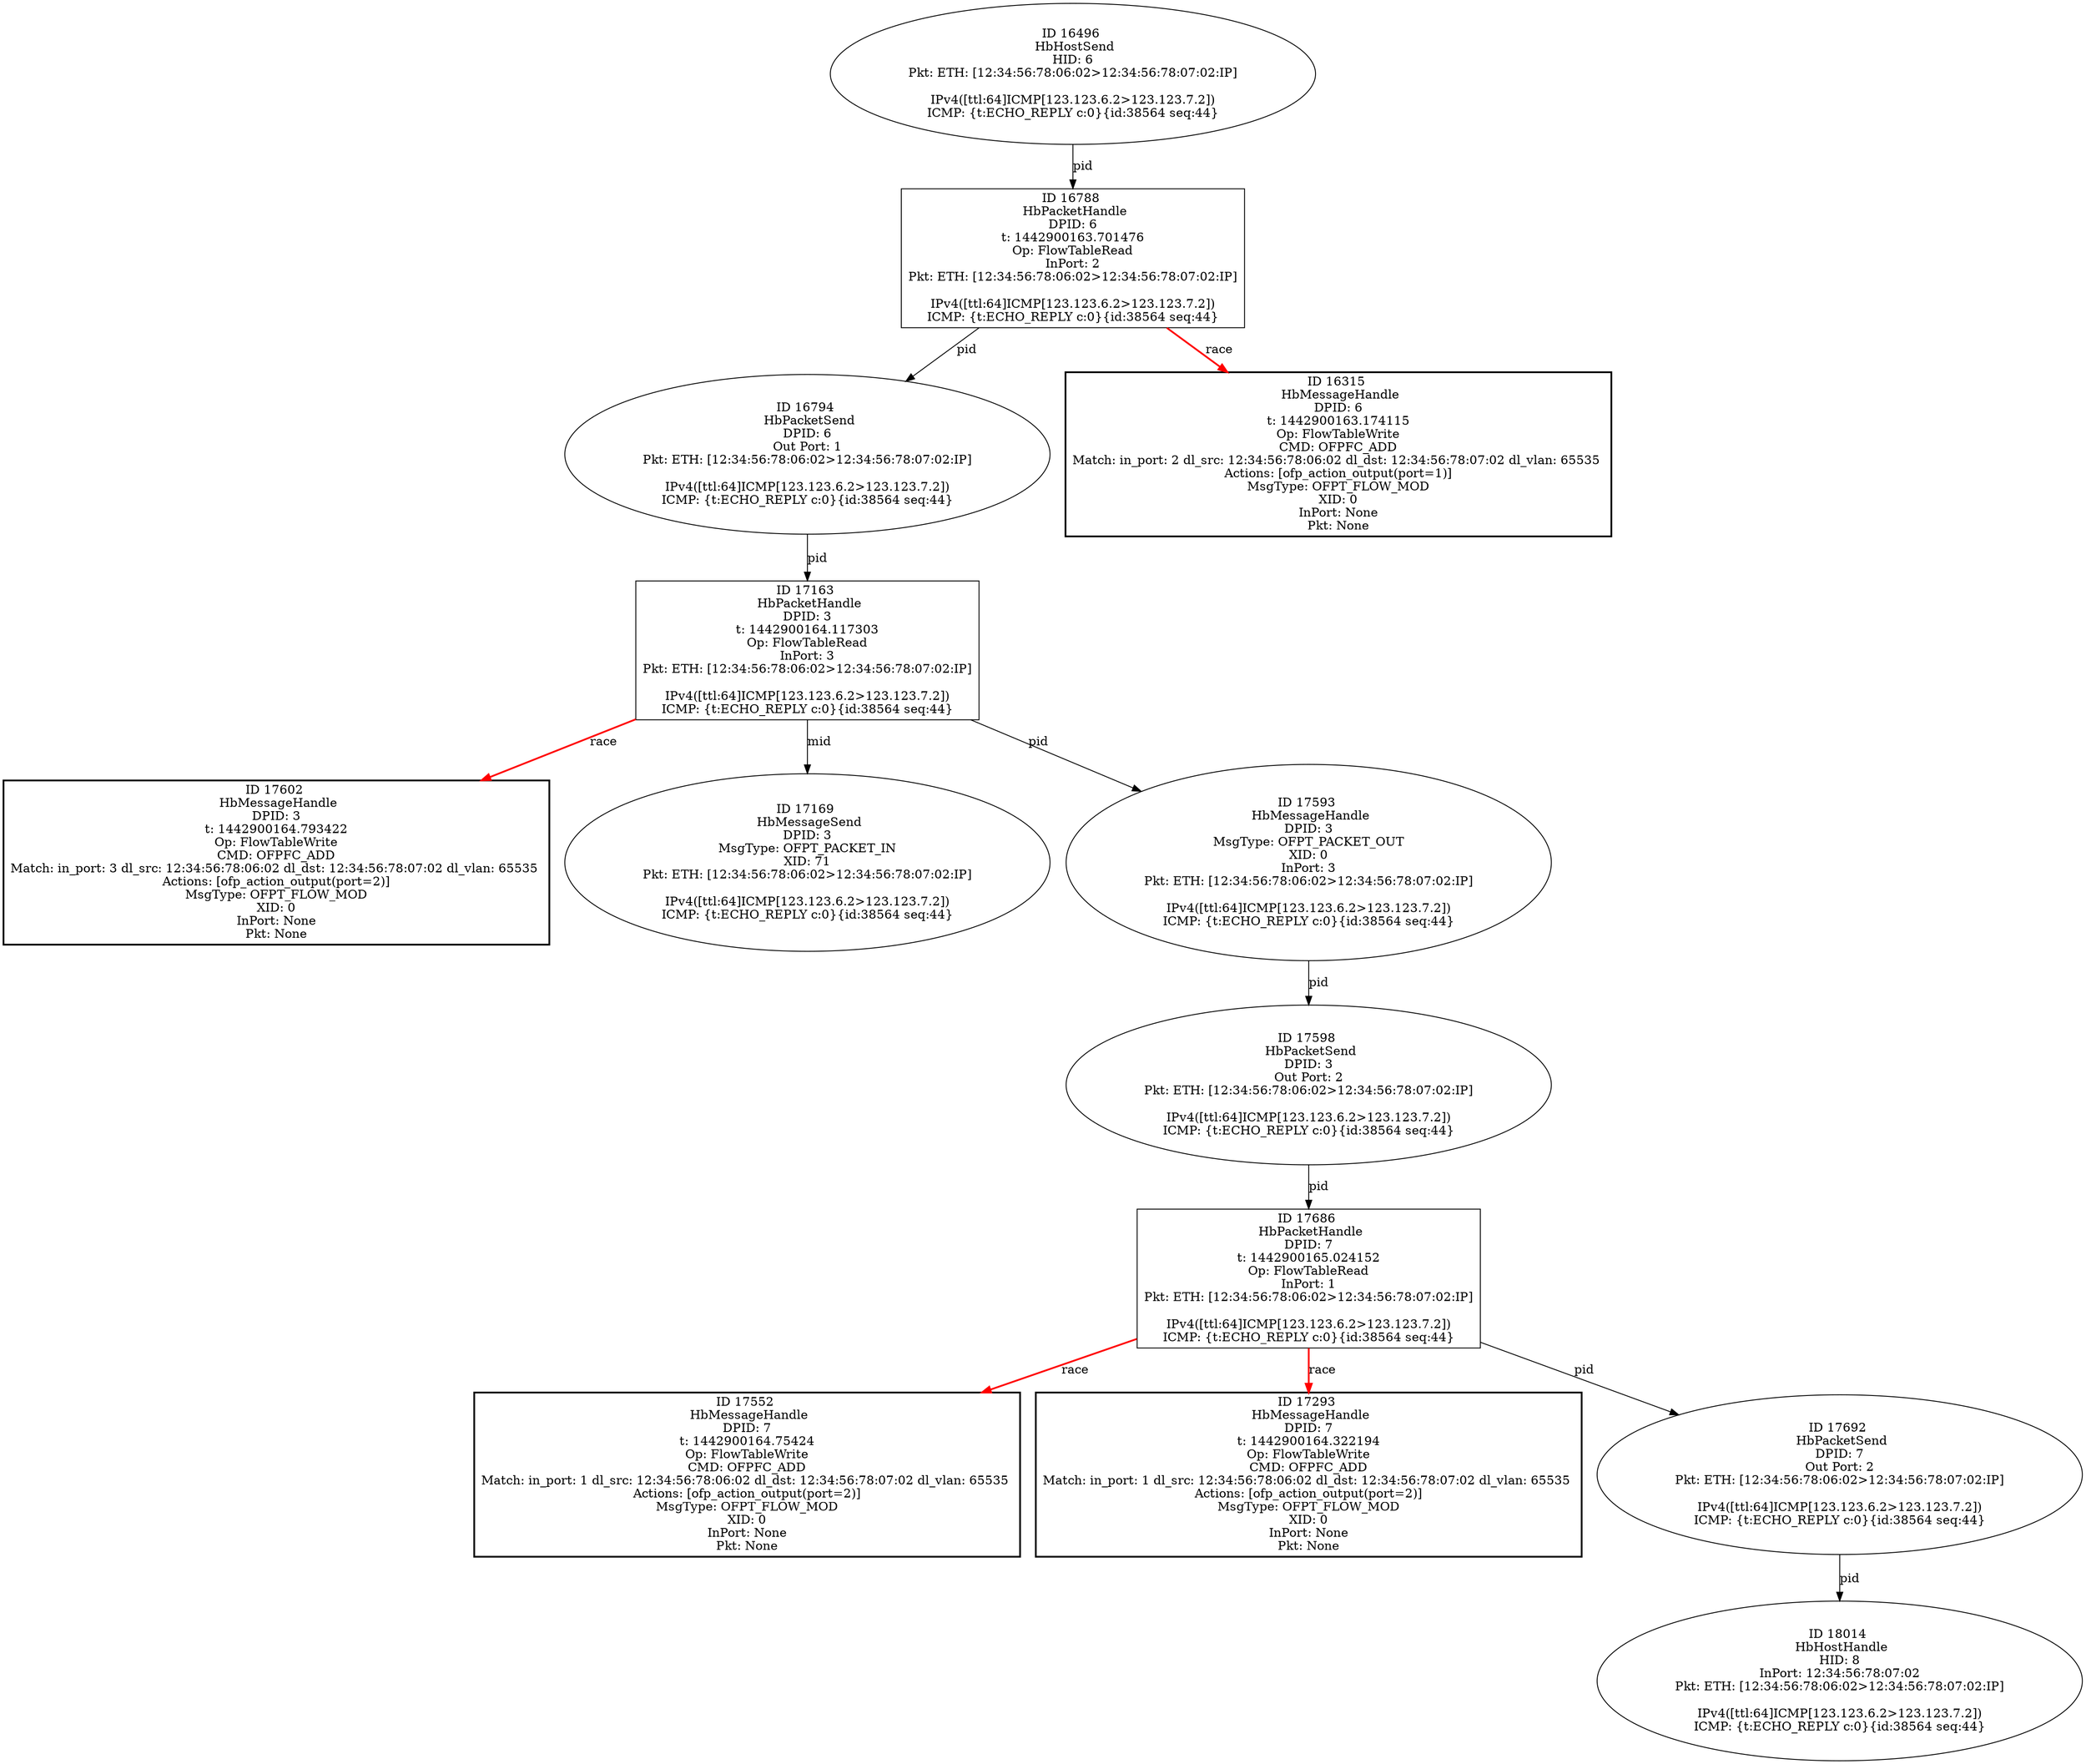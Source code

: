 strict digraph G {
17552 [shape=box, style=bold, event=<hb_events.HbMessageHandle object at 0x10b7ee190>, label="ID 17552 
 HbMessageHandle
DPID: 7
t: 1442900164.75424
Op: FlowTableWrite
CMD: OFPFC_ADD
Match: in_port: 1 dl_src: 12:34:56:78:06:02 dl_dst: 12:34:56:78:07:02 dl_vlan: 65535 
Actions: [ofp_action_output(port=2)]
MsgType: OFPT_FLOW_MOD
XID: 0
InPort: None
Pkt: None"];
17602 [shape=box, style=bold, event=<hb_events.HbMessageHandle object at 0x10b830b50>, label="ID 17602 
 HbMessageHandle
DPID: 3
t: 1442900164.793422
Op: FlowTableWrite
CMD: OFPFC_ADD
Match: in_port: 3 dl_src: 12:34:56:78:06:02 dl_dst: 12:34:56:78:07:02 dl_vlan: 65535 
Actions: [ofp_action_output(port=2)]
MsgType: OFPT_FLOW_MOD
XID: 0
InPort: None
Pkt: None"];
17163 [shape=box, event=<hb_events.HbPacketHandle object at 0x10b644a50>, label="ID 17163 
 HbPacketHandle
DPID: 3
t: 1442900164.117303
Op: FlowTableRead
InPort: 3
Pkt: ETH: [12:34:56:78:06:02>12:34:56:78:07:02:IP]

IPv4([ttl:64]ICMP[123.123.6.2>123.123.7.2])
ICMP: {t:ECHO_REPLY c:0}{id:38564 seq:44}"];
17293 [shape=box, style=bold, event=<hb_events.HbMessageHandle object at 0x10b6d2890>, label="ID 17293 
 HbMessageHandle
DPID: 7
t: 1442900164.322194
Op: FlowTableWrite
CMD: OFPFC_ADD
Match: in_port: 1 dl_src: 12:34:56:78:06:02 dl_dst: 12:34:56:78:07:02 dl_vlan: 65535 
Actions: [ofp_action_output(port=2)]
MsgType: OFPT_FLOW_MOD
XID: 0
InPort: None
Pkt: None"];
16496 [shape=oval, event=<hb_events.HbHostSend object at 0x10b444890>, label="ID 16496 
 HbHostSend
HID: 6
Pkt: ETH: [12:34:56:78:06:02>12:34:56:78:07:02:IP]

IPv4([ttl:64]ICMP[123.123.6.2>123.123.7.2])
ICMP: {t:ECHO_REPLY c:0}{id:38564 seq:44}"];
17169 [shape=oval, event=<hb_events.HbMessageSend object at 0x10b64a250>, label="ID 17169 
 HbMessageSend
DPID: 3
MsgType: OFPT_PACKET_IN
XID: 71
Pkt: ETH: [12:34:56:78:06:02>12:34:56:78:07:02:IP]

IPv4([ttl:64]ICMP[123.123.6.2>123.123.7.2])
ICMP: {t:ECHO_REPLY c:0}{id:38564 seq:44}"];
16788 [shape=box, event=<hb_events.HbPacketHandle object at 0x10b52c050>, label="ID 16788 
 HbPacketHandle
DPID: 6
t: 1442900163.701476
Op: FlowTableRead
InPort: 2
Pkt: ETH: [12:34:56:78:06:02>12:34:56:78:07:02:IP]

IPv4([ttl:64]ICMP[123.123.6.2>123.123.7.2])
ICMP: {t:ECHO_REPLY c:0}{id:38564 seq:44}"];
18014 [shape=oval, event=<hb_events.HbHostHandle object at 0x10ba1bc10>, label="ID 18014 
 HbHostHandle
HID: 8
InPort: 12:34:56:78:07:02
Pkt: ETH: [12:34:56:78:06:02>12:34:56:78:07:02:IP]

IPv4([ttl:64]ICMP[123.123.6.2>123.123.7.2])
ICMP: {t:ECHO_REPLY c:0}{id:38564 seq:44}"];
17686 [shape=box, event=<hb_events.HbPacketHandle object at 0x10b85b610>, label="ID 17686 
 HbPacketHandle
DPID: 7
t: 1442900165.024152
Op: FlowTableRead
InPort: 1
Pkt: ETH: [12:34:56:78:06:02>12:34:56:78:07:02:IP]

IPv4([ttl:64]ICMP[123.123.6.2>123.123.7.2])
ICMP: {t:ECHO_REPLY c:0}{id:38564 seq:44}"];
17593 [shape=oval, event=<hb_events.HbMessageHandle object at 0x10b823410>, label="ID 17593 
 HbMessageHandle
DPID: 3
MsgType: OFPT_PACKET_OUT
XID: 0
InPort: 3
Pkt: ETH: [12:34:56:78:06:02>12:34:56:78:07:02:IP]

IPv4([ttl:64]ICMP[123.123.6.2>123.123.7.2])
ICMP: {t:ECHO_REPLY c:0}{id:38564 seq:44}"];
16794 [shape=oval, event=<hb_events.HbPacketSend object at 0x10b520350>, label="ID 16794 
 HbPacketSend
DPID: 6
Out Port: 1
Pkt: ETH: [12:34:56:78:06:02>12:34:56:78:07:02:IP]

IPv4([ttl:64]ICMP[123.123.6.2>123.123.7.2])
ICMP: {t:ECHO_REPLY c:0}{id:38564 seq:44}"];
16315 [shape=box, style=bold, event=<hb_events.HbMessageHandle object at 0x10b3f6450>, label="ID 16315 
 HbMessageHandle
DPID: 6
t: 1442900163.174115
Op: FlowTableWrite
CMD: OFPFC_ADD
Match: in_port: 2 dl_src: 12:34:56:78:06:02 dl_dst: 12:34:56:78:07:02 dl_vlan: 65535 
Actions: [ofp_action_output(port=1)]
MsgType: OFPT_FLOW_MOD
XID: 0
InPort: None
Pkt: None"];
17692 [shape=oval, event=<hb_events.HbPacketSend object at 0x10b830cd0>, label="ID 17692 
 HbPacketSend
DPID: 7
Out Port: 2
Pkt: ETH: [12:34:56:78:06:02>12:34:56:78:07:02:IP]

IPv4([ttl:64]ICMP[123.123.6.2>123.123.7.2])
ICMP: {t:ECHO_REPLY c:0}{id:38564 seq:44}"];
17598 [shape=oval, event=<hb_events.HbPacketSend object at 0x10b830790>, label="ID 17598 
 HbPacketSend
DPID: 3
Out Port: 2
Pkt: ETH: [12:34:56:78:06:02>12:34:56:78:07:02:IP]

IPv4([ttl:64]ICMP[123.123.6.2>123.123.7.2])
ICMP: {t:ECHO_REPLY c:0}{id:38564 seq:44}"];
17163 -> 17169  [rel=mid, label=mid];
17163 -> 17602  [harmful=True, color=red, style=bold, rel=race, label=race];
17163 -> 17593  [rel=pid, label=pid];
16496 -> 16788  [rel=pid, label=pid];
16788 -> 16794  [rel=pid, label=pid];
16788 -> 16315  [harmful=True, color=red, style=bold, rel=race, label=race];
17598 -> 17686  [rel=pid, label=pid];
17686 -> 17552  [harmful=True, color=red, style=bold, rel=race, label=race];
17686 -> 17692  [rel=pid, label=pid];
17686 -> 17293  [harmful=True, color=red, style=bold, rel=race, label=race];
17593 -> 17598  [rel=pid, label=pid];
16794 -> 17163  [rel=pid, label=pid];
17692 -> 18014  [rel=pid, label=pid];
}
